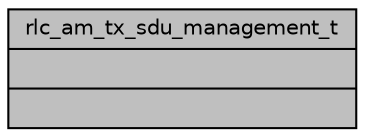 digraph "rlc_am_tx_sdu_management_t"
{
 // LATEX_PDF_SIZE
  edge [fontname="Helvetica",fontsize="10",labelfontname="Helvetica",labelfontsize="10"];
  node [fontname="Helvetica",fontsize="10",shape=record];
  Node1 [label="{rlc_am_tx_sdu_management_t\n||}",height=0.2,width=0.4,color="black", fillcolor="grey75", style="filled", fontcolor="black",tooltip="Structure containing SDU variables related to its segmentation and transmission."];
}
